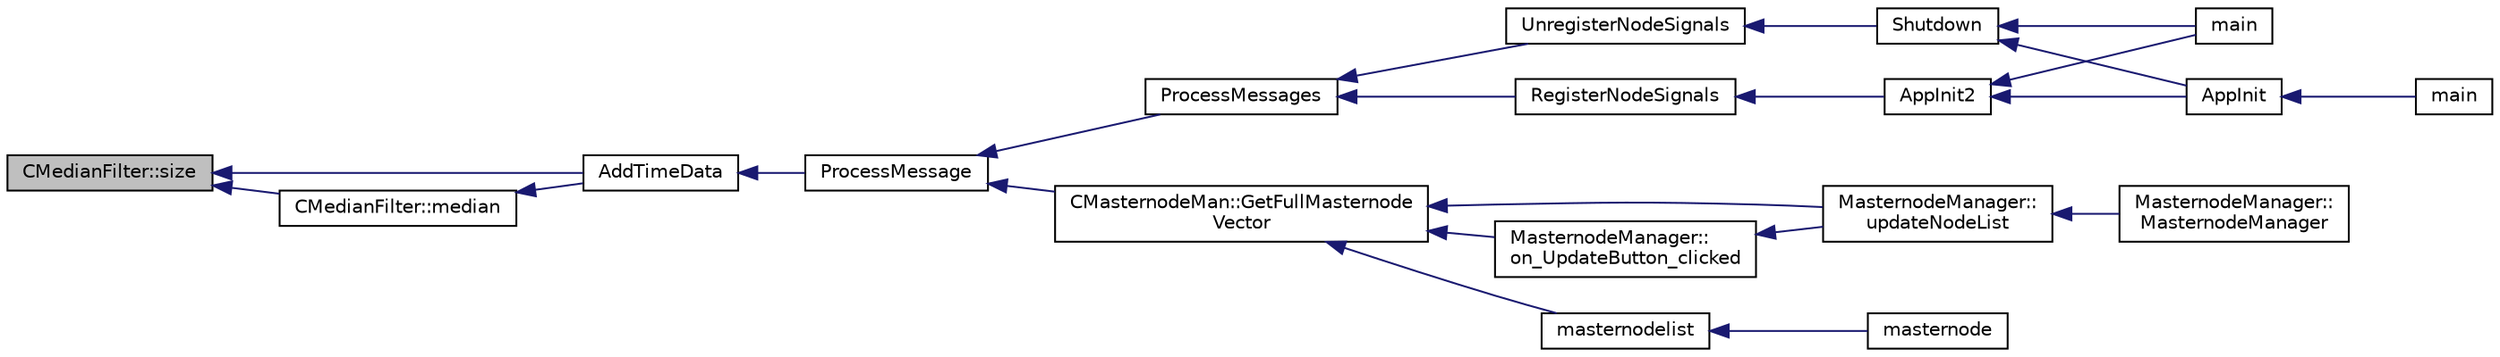 digraph "CMedianFilter::size"
{
  edge [fontname="Helvetica",fontsize="10",labelfontname="Helvetica",labelfontsize="10"];
  node [fontname="Helvetica",fontsize="10",shape=record];
  rankdir="LR";
  Node40 [label="CMedianFilter::size",height=0.2,width=0.4,color="black", fillcolor="grey75", style="filled", fontcolor="black"];
  Node40 -> Node41 [dir="back",color="midnightblue",fontsize="10",style="solid",fontname="Helvetica"];
  Node41 [label="CMedianFilter::median",height=0.2,width=0.4,color="black", fillcolor="white", style="filled",URL="$d9/ded/class_c_median_filter.html#ade078740cdd0555adc2e52468d090c42"];
  Node41 -> Node42 [dir="back",color="midnightblue",fontsize="10",style="solid",fontname="Helvetica"];
  Node42 [label="AddTimeData",height=0.2,width=0.4,color="black", fillcolor="white", style="filled",URL="$d8/d3c/util_8h.html#ad8af089fc8835e11c7d77f6b473fccae"];
  Node42 -> Node43 [dir="back",color="midnightblue",fontsize="10",style="solid",fontname="Helvetica"];
  Node43 [label="ProcessMessage",height=0.2,width=0.4,color="black", fillcolor="white", style="filled",URL="$df/d0a/main_8cpp.html#a8ba92b1a4bce3c835e887a9073d17d8e"];
  Node43 -> Node44 [dir="back",color="midnightblue",fontsize="10",style="solid",fontname="Helvetica"];
  Node44 [label="ProcessMessages",height=0.2,width=0.4,color="black", fillcolor="white", style="filled",URL="$d4/dbf/main_8h.html#a196f9318f02448b85b28d612698934fd"];
  Node44 -> Node45 [dir="back",color="midnightblue",fontsize="10",style="solid",fontname="Helvetica"];
  Node45 [label="RegisterNodeSignals",height=0.2,width=0.4,color="black", fillcolor="white", style="filled",URL="$d4/dbf/main_8h.html#ab02615ff65f91d69f8d786ec900baa8a",tooltip="Register with a network node to receive its signals. "];
  Node45 -> Node46 [dir="back",color="midnightblue",fontsize="10",style="solid",fontname="Helvetica"];
  Node46 [label="AppInit2",height=0.2,width=0.4,color="black", fillcolor="white", style="filled",URL="$d8/dc0/init_8h.html#a1a4c1bfbf6ba1db77e988b89b9cadfd3",tooltip="Initialize ion. "];
  Node46 -> Node47 [dir="back",color="midnightblue",fontsize="10",style="solid",fontname="Helvetica"];
  Node47 [label="AppInit",height=0.2,width=0.4,color="black", fillcolor="white", style="filled",URL="$d4/d35/iond_8cpp.html#ac59316b767e6984e1285f0531275286b"];
  Node47 -> Node48 [dir="back",color="midnightblue",fontsize="10",style="solid",fontname="Helvetica"];
  Node48 [label="main",height=0.2,width=0.4,color="black", fillcolor="white", style="filled",URL="$d4/d35/iond_8cpp.html#a0ddf1224851353fc92bfbff6f499fa97"];
  Node46 -> Node49 [dir="back",color="midnightblue",fontsize="10",style="solid",fontname="Helvetica"];
  Node49 [label="main",height=0.2,width=0.4,color="black", fillcolor="white", style="filled",URL="$d5/d2d/ion_8cpp.html#a0ddf1224851353fc92bfbff6f499fa97"];
  Node44 -> Node50 [dir="back",color="midnightblue",fontsize="10",style="solid",fontname="Helvetica"];
  Node50 [label="UnregisterNodeSignals",height=0.2,width=0.4,color="black", fillcolor="white", style="filled",URL="$d4/dbf/main_8h.html#a3ef0cc6e9d9d6435ee2a5569244d6ebd",tooltip="Unregister a network node. "];
  Node50 -> Node51 [dir="back",color="midnightblue",fontsize="10",style="solid",fontname="Helvetica"];
  Node51 [label="Shutdown",height=0.2,width=0.4,color="black", fillcolor="white", style="filled",URL="$d8/dc0/init_8h.html#ac5f038c2b480cf9ef5e19e3eba8dbaf9"];
  Node51 -> Node47 [dir="back",color="midnightblue",fontsize="10",style="solid",fontname="Helvetica"];
  Node51 -> Node49 [dir="back",color="midnightblue",fontsize="10",style="solid",fontname="Helvetica"];
  Node43 -> Node52 [dir="back",color="midnightblue",fontsize="10",style="solid",fontname="Helvetica"];
  Node52 [label="CMasternodeMan::GetFullMasternode\lVector",height=0.2,width=0.4,color="black", fillcolor="white", style="filled",URL="$dc/d6b/class_c_masternode_man.html#ab39e213a7601e1bef2eba1d5d63206f5"];
  Node52 -> Node53 [dir="back",color="midnightblue",fontsize="10",style="solid",fontname="Helvetica"];
  Node53 [label="MasternodeManager::\lupdateNodeList",height=0.2,width=0.4,color="black", fillcolor="white", style="filled",URL="$d9/d70/class_masternode_manager.html#a5485a8bd6ccf673027165cc1207dfae9"];
  Node53 -> Node54 [dir="back",color="midnightblue",fontsize="10",style="solid",fontname="Helvetica"];
  Node54 [label="MasternodeManager::\lMasternodeManager",height=0.2,width=0.4,color="black", fillcolor="white", style="filled",URL="$d9/d70/class_masternode_manager.html#ad18cb99065e056e6b791e2356de826bf"];
  Node52 -> Node55 [dir="back",color="midnightblue",fontsize="10",style="solid",fontname="Helvetica"];
  Node55 [label="MasternodeManager::\lon_UpdateButton_clicked",height=0.2,width=0.4,color="black", fillcolor="white", style="filled",URL="$d9/d70/class_masternode_manager.html#ae8d07b4d869e3eb09fe1be445eff0430"];
  Node55 -> Node53 [dir="back",color="midnightblue",fontsize="10",style="solid",fontname="Helvetica"];
  Node52 -> Node56 [dir="back",color="midnightblue",fontsize="10",style="solid",fontname="Helvetica"];
  Node56 [label="masternodelist",height=0.2,width=0.4,color="black", fillcolor="white", style="filled",URL="$d5/d6b/rpcstashedsend_8cpp.html#a3a7ed7e37f21eb2912afc6e776f7236c"];
  Node56 -> Node57 [dir="back",color="midnightblue",fontsize="10",style="solid",fontname="Helvetica"];
  Node57 [label="masternode",height=0.2,width=0.4,color="black", fillcolor="white", style="filled",URL="$d5/d6b/rpcstashedsend_8cpp.html#a30609e443aeb47c29ed0878d16b1b5e1"];
  Node40 -> Node42 [dir="back",color="midnightblue",fontsize="10",style="solid",fontname="Helvetica"];
}
